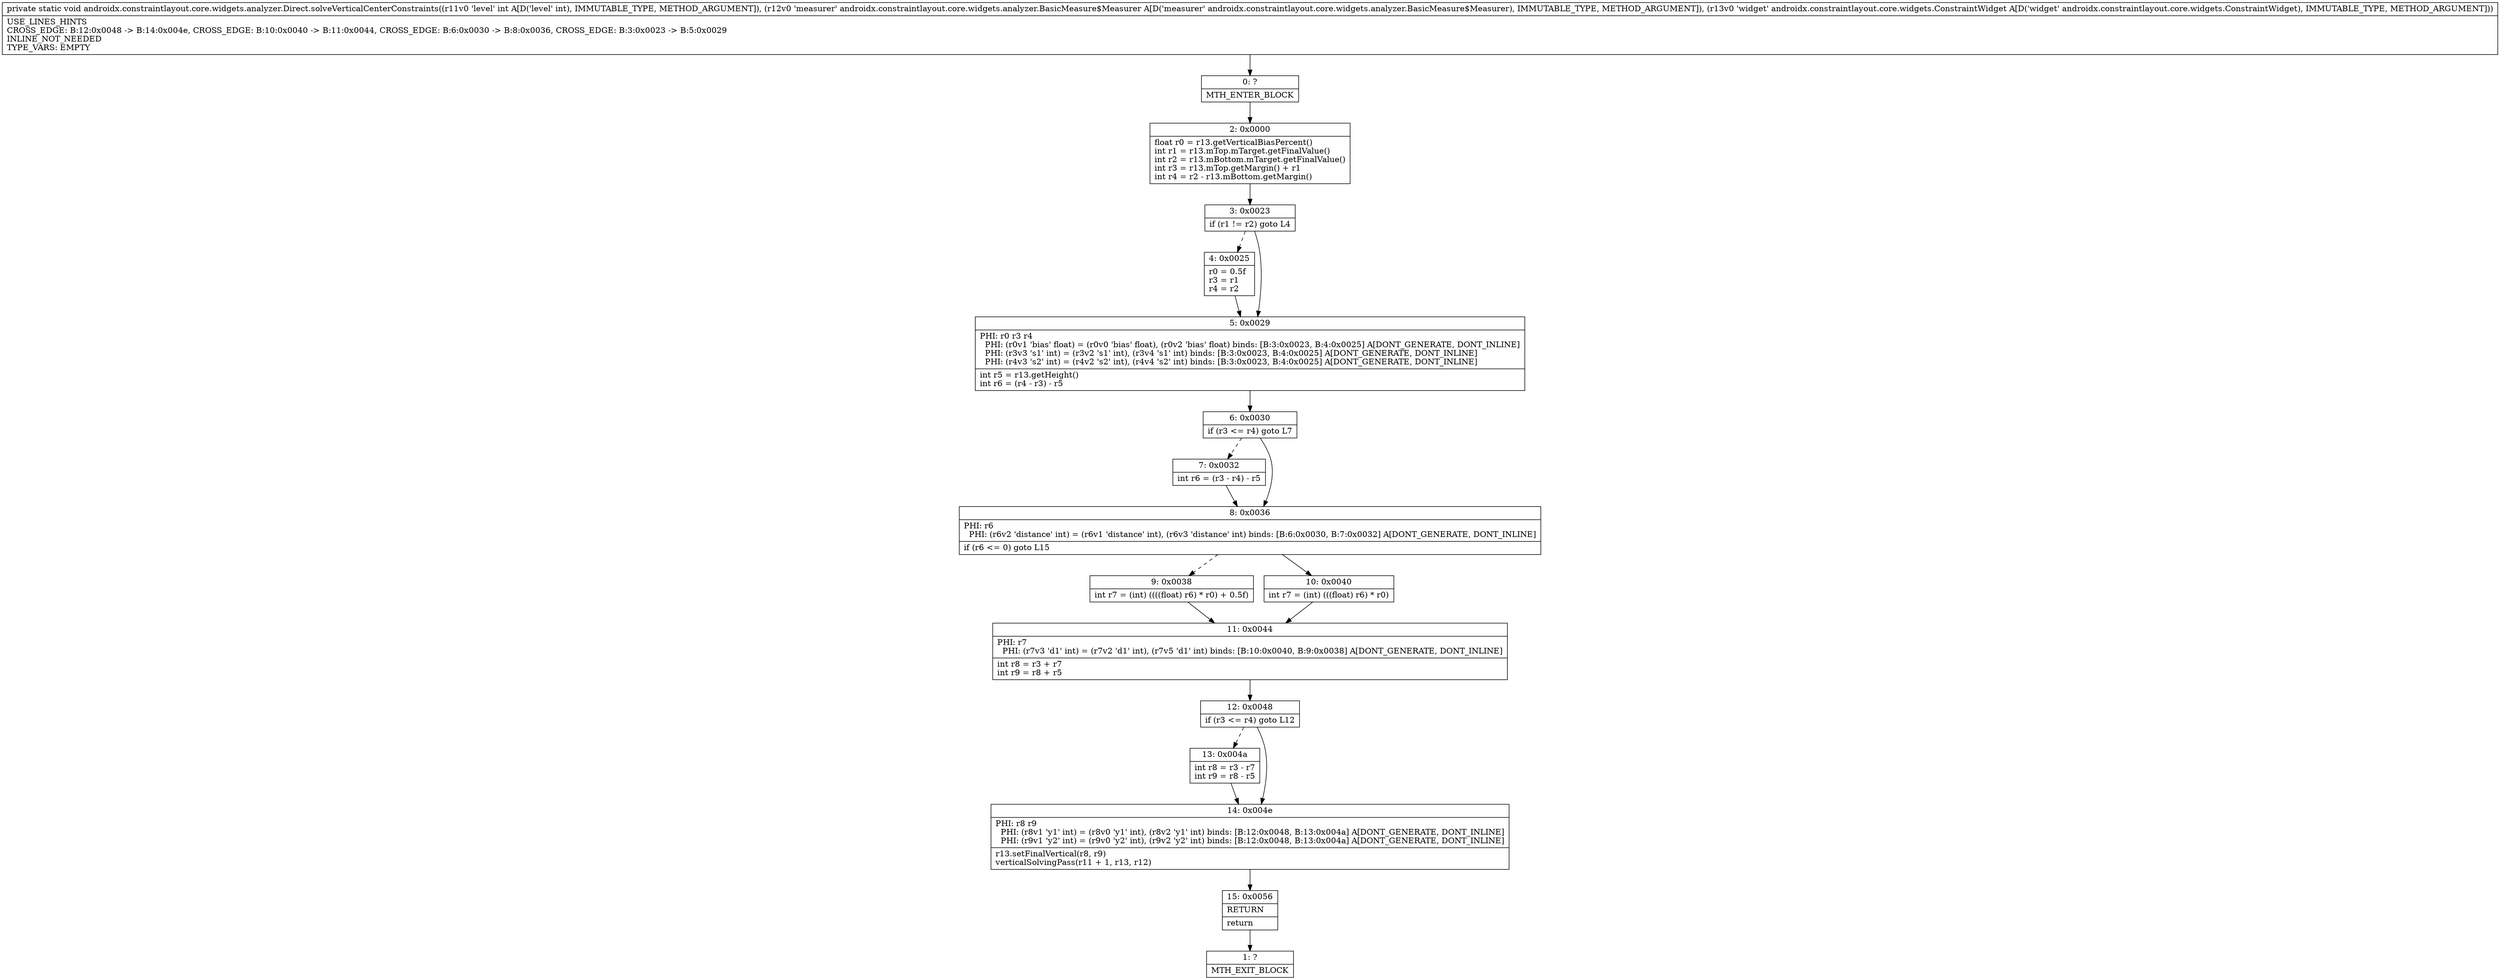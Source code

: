 digraph "CFG forandroidx.constraintlayout.core.widgets.analyzer.Direct.solveVerticalCenterConstraints(ILandroidx\/constraintlayout\/core\/widgets\/analyzer\/BasicMeasure$Measurer;Landroidx\/constraintlayout\/core\/widgets\/ConstraintWidget;)V" {
Node_0 [shape=record,label="{0\:\ ?|MTH_ENTER_BLOCK\l}"];
Node_2 [shape=record,label="{2\:\ 0x0000|float r0 = r13.getVerticalBiasPercent()\lint r1 = r13.mTop.mTarget.getFinalValue()\lint r2 = r13.mBottom.mTarget.getFinalValue()\lint r3 = r13.mTop.getMargin() + r1\lint r4 = r2 \- r13.mBottom.getMargin()\l}"];
Node_3 [shape=record,label="{3\:\ 0x0023|if (r1 != r2) goto L4\l}"];
Node_4 [shape=record,label="{4\:\ 0x0025|r0 = 0.5f\lr3 = r1\lr4 = r2\l}"];
Node_5 [shape=record,label="{5\:\ 0x0029|PHI: r0 r3 r4 \l  PHI: (r0v1 'bias' float) = (r0v0 'bias' float), (r0v2 'bias' float) binds: [B:3:0x0023, B:4:0x0025] A[DONT_GENERATE, DONT_INLINE]\l  PHI: (r3v3 's1' int) = (r3v2 's1' int), (r3v4 's1' int) binds: [B:3:0x0023, B:4:0x0025] A[DONT_GENERATE, DONT_INLINE]\l  PHI: (r4v3 's2' int) = (r4v2 's2' int), (r4v4 's2' int) binds: [B:3:0x0023, B:4:0x0025] A[DONT_GENERATE, DONT_INLINE]\l|int r5 = r13.getHeight()\lint r6 = (r4 \- r3) \- r5\l}"];
Node_6 [shape=record,label="{6\:\ 0x0030|if (r3 \<= r4) goto L7\l}"];
Node_7 [shape=record,label="{7\:\ 0x0032|int r6 = (r3 \- r4) \- r5\l}"];
Node_8 [shape=record,label="{8\:\ 0x0036|PHI: r6 \l  PHI: (r6v2 'distance' int) = (r6v1 'distance' int), (r6v3 'distance' int) binds: [B:6:0x0030, B:7:0x0032] A[DONT_GENERATE, DONT_INLINE]\l|if (r6 \<= 0) goto L15\l}"];
Node_9 [shape=record,label="{9\:\ 0x0038|int r7 = (int) ((((float) r6) * r0) + 0.5f)\l}"];
Node_11 [shape=record,label="{11\:\ 0x0044|PHI: r7 \l  PHI: (r7v3 'd1' int) = (r7v2 'd1' int), (r7v5 'd1' int) binds: [B:10:0x0040, B:9:0x0038] A[DONT_GENERATE, DONT_INLINE]\l|int r8 = r3 + r7\lint r9 = r8 + r5\l}"];
Node_12 [shape=record,label="{12\:\ 0x0048|if (r3 \<= r4) goto L12\l}"];
Node_13 [shape=record,label="{13\:\ 0x004a|int r8 = r3 \- r7\lint r9 = r8 \- r5\l}"];
Node_14 [shape=record,label="{14\:\ 0x004e|PHI: r8 r9 \l  PHI: (r8v1 'y1' int) = (r8v0 'y1' int), (r8v2 'y1' int) binds: [B:12:0x0048, B:13:0x004a] A[DONT_GENERATE, DONT_INLINE]\l  PHI: (r9v1 'y2' int) = (r9v0 'y2' int), (r9v2 'y2' int) binds: [B:12:0x0048, B:13:0x004a] A[DONT_GENERATE, DONT_INLINE]\l|r13.setFinalVertical(r8, r9)\lverticalSolvingPass(r11 + 1, r13, r12)\l}"];
Node_15 [shape=record,label="{15\:\ 0x0056|RETURN\l|return\l}"];
Node_1 [shape=record,label="{1\:\ ?|MTH_EXIT_BLOCK\l}"];
Node_10 [shape=record,label="{10\:\ 0x0040|int r7 = (int) (((float) r6) * r0)\l}"];
MethodNode[shape=record,label="{private static void androidx.constraintlayout.core.widgets.analyzer.Direct.solveVerticalCenterConstraints((r11v0 'level' int A[D('level' int), IMMUTABLE_TYPE, METHOD_ARGUMENT]), (r12v0 'measurer' androidx.constraintlayout.core.widgets.analyzer.BasicMeasure$Measurer A[D('measurer' androidx.constraintlayout.core.widgets.analyzer.BasicMeasure$Measurer), IMMUTABLE_TYPE, METHOD_ARGUMENT]), (r13v0 'widget' androidx.constraintlayout.core.widgets.ConstraintWidget A[D('widget' androidx.constraintlayout.core.widgets.ConstraintWidget), IMMUTABLE_TYPE, METHOD_ARGUMENT]))  | USE_LINES_HINTS\lCROSS_EDGE: B:12:0x0048 \-\> B:14:0x004e, CROSS_EDGE: B:10:0x0040 \-\> B:11:0x0044, CROSS_EDGE: B:6:0x0030 \-\> B:8:0x0036, CROSS_EDGE: B:3:0x0023 \-\> B:5:0x0029\lINLINE_NOT_NEEDED\lTYPE_VARS: EMPTY\l}"];
MethodNode -> Node_0;Node_0 -> Node_2;
Node_2 -> Node_3;
Node_3 -> Node_4[style=dashed];
Node_3 -> Node_5;
Node_4 -> Node_5;
Node_5 -> Node_6;
Node_6 -> Node_7[style=dashed];
Node_6 -> Node_8;
Node_7 -> Node_8;
Node_8 -> Node_9[style=dashed];
Node_8 -> Node_10;
Node_9 -> Node_11;
Node_11 -> Node_12;
Node_12 -> Node_13[style=dashed];
Node_12 -> Node_14;
Node_13 -> Node_14;
Node_14 -> Node_15;
Node_15 -> Node_1;
Node_10 -> Node_11;
}

